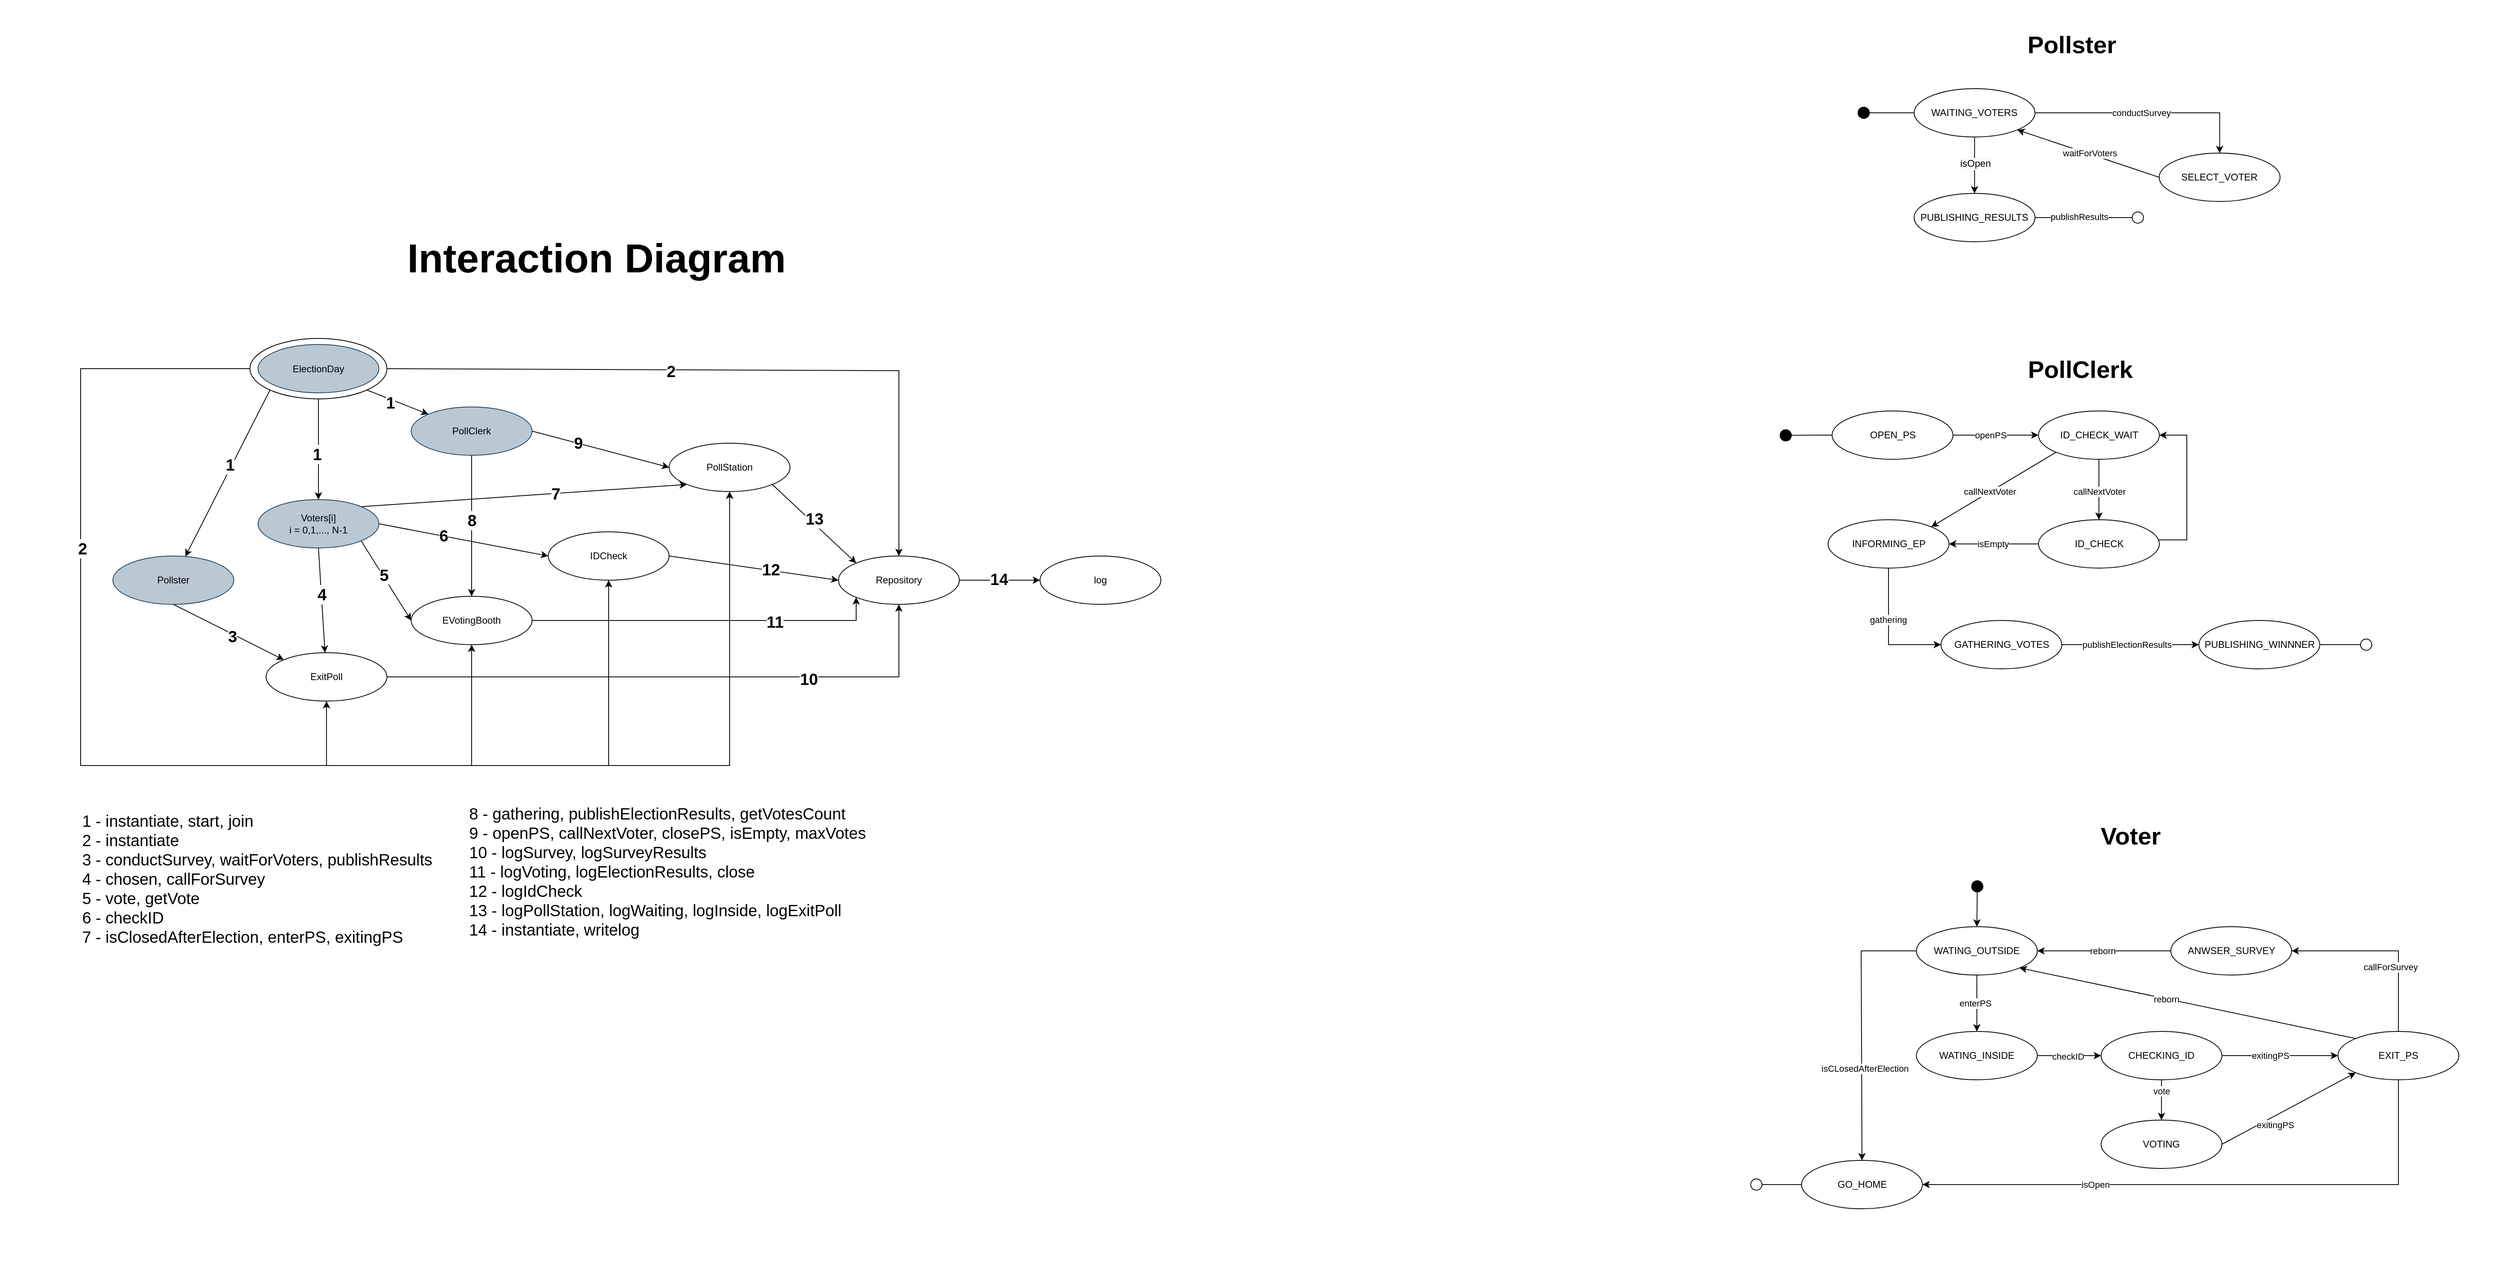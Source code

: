 <mxfile version="24.7.17">
  <diagram name="Page-1" id="3Jy_cLi_bh_WReBdt8x7">
    <mxGraphModel dx="3619" dy="2067" grid="1" gridSize="10" guides="1" tooltips="1" connect="1" arrows="1" fold="1" page="1" pageScale="1" pageWidth="827" pageHeight="1169" math="0" shadow="0">
      <root>
        <mxCell id="0" />
        <mxCell id="1" parent="0" />
        <mxCell id="fbJLUDMfT-4S8YINGTq7-73" value="" style="rounded=0;whiteSpace=wrap;html=1;strokeColor=none;" parent="1" vertex="1">
          <mxGeometry x="100" y="-40" width="590" height="340" as="geometry" />
        </mxCell>
        <mxCell id="fbJLUDMfT-4S8YINGTq7-72" value="" style="rounded=0;whiteSpace=wrap;html=1;strokeColor=none;" parent="1" vertex="1">
          <mxGeometry x="-26" y="960" width="956" height="580" as="geometry" />
        </mxCell>
        <mxCell id="fbJLUDMfT-4S8YINGTq7-71" value="" style="rounded=0;whiteSpace=wrap;html=1;strokeColor=none;" parent="1" vertex="1">
          <mxGeometry x="-10" y="360" width="840" height="480" as="geometry" />
        </mxCell>
        <mxCell id="fbJLUDMfT-4S8YINGTq7-70" value="" style="rounded=0;whiteSpace=wrap;html=1;strokeColor=none;" parent="1" vertex="1">
          <mxGeometry x="-2170" y="220" width="1480" height="990" as="geometry" />
        </mxCell>
        <mxCell id="0KnJnH5cmhYANTK5gAdm-1" value="&lt;b&gt;&lt;font style=&quot;font-size: 30px;&quot;&gt;Pollster&lt;/font&gt;&lt;/b&gt;" style="text;html=1;align=center;verticalAlign=middle;whiteSpace=wrap;rounded=0;" parent="1" vertex="1">
          <mxGeometry x="333" width="134" height="30" as="geometry" />
        </mxCell>
        <mxCell id="0KnJnH5cmhYANTK5gAdm-6" style="rounded=0;orthogonalLoop=1;jettySize=auto;html=1;entryX=0.5;entryY=0;entryDx=0;entryDy=0;exitX=1;exitY=0.5;exitDx=0;exitDy=0;edgeStyle=orthogonalEdgeStyle;" parent="1" source="0KnJnH5cmhYANTK5gAdm-2" target="0KnJnH5cmhYANTK5gAdm-3" edge="1">
          <mxGeometry relative="1" as="geometry" />
        </mxCell>
        <mxCell id="0KnJnH5cmhYANTK5gAdm-7" value="conductSurvey" style="edgeLabel;html=1;align=center;verticalAlign=middle;resizable=0;points=[];" parent="0KnJnH5cmhYANTK5gAdm-6" vertex="1" connectable="0">
          <mxGeometry x="-0.145" relative="1" as="geometry">
            <mxPoint x="12" as="offset" />
          </mxGeometry>
        </mxCell>
        <mxCell id="4lhKbXYYIK963jD3s63v-2" style="rounded=0;orthogonalLoop=1;jettySize=auto;html=1;exitX=0.5;exitY=1;exitDx=0;exitDy=0;entryX=0.5;entryY=0;entryDx=0;entryDy=0;" parent="1" source="0KnJnH5cmhYANTK5gAdm-2" target="4lhKbXYYIK963jD3s63v-1" edge="1">
          <mxGeometry relative="1" as="geometry" />
        </mxCell>
        <mxCell id="4lhKbXYYIK963jD3s63v-3" value="&lt;span style=&quot;font-size: 12px; text-wrap: wrap; background-color: rgb(251, 251, 251);&quot;&gt;isOpen&lt;/span&gt;" style="edgeLabel;html=1;align=center;verticalAlign=middle;resizable=0;points=[];" parent="4lhKbXYYIK963jD3s63v-2" vertex="1" connectable="0">
          <mxGeometry x="-0.07" y="1" relative="1" as="geometry">
            <mxPoint x="-1" as="offset" />
          </mxGeometry>
        </mxCell>
        <mxCell id="JTm1vCaIsmXUb61DOoZo-14" style="edgeStyle=orthogonalEdgeStyle;rounded=0;orthogonalLoop=1;jettySize=auto;html=1;exitX=0;exitY=0.5;exitDx=0;exitDy=0;startArrow=none;startFill=0;endArrow=oval;endFill=1;endSize=14;" parent="1" source="0KnJnH5cmhYANTK5gAdm-2" edge="1">
          <mxGeometry relative="1" as="geometry">
            <mxPoint x="141.75" y="99.953" as="targetPoint" />
          </mxGeometry>
        </mxCell>
        <mxCell id="0KnJnH5cmhYANTK5gAdm-2" value="WAITING_VOTERS" style="ellipse;whiteSpace=wrap;html=1;" parent="1" vertex="1">
          <mxGeometry x="204.25" y="70" width="150" height="60" as="geometry" />
        </mxCell>
        <mxCell id="0KnJnH5cmhYANTK5gAdm-4" style="rounded=0;orthogonalLoop=1;jettySize=auto;html=1;entryX=1;entryY=1;entryDx=0;entryDy=0;exitX=0;exitY=0.5;exitDx=0;exitDy=0;" parent="1" source="0KnJnH5cmhYANTK5gAdm-3" target="0KnJnH5cmhYANTK5gAdm-2" edge="1">
          <mxGeometry relative="1" as="geometry" />
        </mxCell>
        <mxCell id="0KnJnH5cmhYANTK5gAdm-5" value="waitForVoters" style="edgeLabel;html=1;align=center;verticalAlign=middle;resizable=0;points=[];" parent="0KnJnH5cmhYANTK5gAdm-4" vertex="1" connectable="0">
          <mxGeometry x="0.229" relative="1" as="geometry">
            <mxPoint x="22" y="6" as="offset" />
          </mxGeometry>
        </mxCell>
        <mxCell id="0KnJnH5cmhYANTK5gAdm-3" value="SELECT_VOTER" style="ellipse;whiteSpace=wrap;html=1;" parent="1" vertex="1">
          <mxGeometry x="508.25" y="150" width="150" height="60" as="geometry" />
        </mxCell>
        <mxCell id="0KnJnH5cmhYANTK5gAdm-13" value="&lt;b&gt;&lt;font style=&quot;font-size: 30px;&quot;&gt;PollClerk&lt;/font&gt;&lt;/b&gt;" style="text;html=1;align=center;verticalAlign=middle;whiteSpace=wrap;rounded=0;" parent="1" vertex="1">
          <mxGeometry x="339.75" y="402.5" width="140.5" height="30" as="geometry" />
        </mxCell>
        <mxCell id="0KnJnH5cmhYANTK5gAdm-18" style="rounded=0;orthogonalLoop=1;jettySize=auto;html=1;startArrow=classic;startFill=1;endArrow=none;endFill=0;entryX=1;entryY=0.5;entryDx=0;entryDy=0;" parent="1" source="0KnJnH5cmhYANTK5gAdm-14" target="JTm1vCaIsmXUb61DOoZo-1" edge="1">
          <mxGeometry relative="1" as="geometry">
            <mxPoint x="237.5" y="500" as="targetPoint" />
          </mxGeometry>
        </mxCell>
        <mxCell id="0KnJnH5cmhYANTK5gAdm-19" value="openPS" style="edgeLabel;html=1;align=center;verticalAlign=middle;resizable=0;points=[];" parent="0KnJnH5cmhYANTK5gAdm-18" vertex="1" connectable="0">
          <mxGeometry x="-0.186" y="-2" relative="1" as="geometry">
            <mxPoint x="-17" y="2" as="offset" />
          </mxGeometry>
        </mxCell>
        <mxCell id="R34cYh7QcRfcW6xZ5kAB-9" style="rounded=0;orthogonalLoop=1;jettySize=auto;html=1;exitX=0.5;exitY=1;exitDx=0;exitDy=0;entryX=0.5;entryY=0;entryDx=0;entryDy=0;" parent="1" source="0KnJnH5cmhYANTK5gAdm-14" target="4lhKbXYYIK963jD3s63v-6" edge="1">
          <mxGeometry relative="1" as="geometry" />
        </mxCell>
        <mxCell id="R34cYh7QcRfcW6xZ5kAB-10" value="callNextVoter" style="edgeLabel;html=1;align=center;verticalAlign=middle;resizable=0;points=[];strokeColor=none;" parent="R34cYh7QcRfcW6xZ5kAB-9" vertex="1" connectable="0">
          <mxGeometry x="-0.206" y="-2" relative="1" as="geometry">
            <mxPoint x="2" y="10" as="offset" />
          </mxGeometry>
        </mxCell>
        <mxCell id="fbJLUDMfT-4S8YINGTq7-1" style="rounded=0;orthogonalLoop=1;jettySize=auto;html=1;exitX=0;exitY=1;exitDx=0;exitDy=0;entryX=1;entryY=0;entryDx=0;entryDy=0;" parent="1" source="0KnJnH5cmhYANTK5gAdm-14" target="R34cYh7QcRfcW6xZ5kAB-27" edge="1">
          <mxGeometry relative="1" as="geometry" />
        </mxCell>
        <mxCell id="fbJLUDMfT-4S8YINGTq7-2" value="callNextVoter" style="edgeLabel;html=1;align=center;verticalAlign=middle;resizable=0;points=[];" parent="fbJLUDMfT-4S8YINGTq7-1" vertex="1" connectable="0">
          <mxGeometry x="0.062" y="-1" relative="1" as="geometry">
            <mxPoint as="offset" />
          </mxGeometry>
        </mxCell>
        <mxCell id="0KnJnH5cmhYANTK5gAdm-14" value="ID_CHECK_WAIT" style="ellipse;whiteSpace=wrap;html=1;" parent="1" vertex="1">
          <mxGeometry x="358.5" y="470" width="150" height="60" as="geometry" />
        </mxCell>
        <mxCell id="0KnJnH5cmhYANTK5gAdm-45" value="&lt;b style=&quot;&quot;&gt;&lt;font style=&quot;font-size: 30px;&quot;&gt;Voter&lt;/font&gt;&lt;/b&gt;" style="text;html=1;align=center;verticalAlign=middle;whiteSpace=wrap;rounded=0;fontSize=35;" parent="1" vertex="1">
          <mxGeometry x="420" y="980" width="106" height="30" as="geometry" />
        </mxCell>
        <mxCell id="R34cYh7QcRfcW6xZ5kAB-3" style="rounded=0;orthogonalLoop=1;jettySize=auto;html=1;exitX=1;exitY=0.5;exitDx=0;exitDy=0;endArrow=oval;endFill=0;fontStyle=0;strokeWidth=1;startSize=8;endSize=14;" parent="1" source="4lhKbXYYIK963jD3s63v-1" edge="1">
          <mxGeometry relative="1" as="geometry">
            <mxPoint x="481.75" y="230" as="targetPoint" />
          </mxGeometry>
        </mxCell>
        <mxCell id="R34cYh7QcRfcW6xZ5kAB-4" value="publishResults" style="edgeLabel;html=1;align=center;verticalAlign=middle;resizable=0;points=[];" parent="R34cYh7QcRfcW6xZ5kAB-3" vertex="1" connectable="0">
          <mxGeometry x="-0.143" y="1" relative="1" as="geometry">
            <mxPoint as="offset" />
          </mxGeometry>
        </mxCell>
        <mxCell id="4lhKbXYYIK963jD3s63v-1" value="PUBLISHING_RESULTS" style="ellipse;whiteSpace=wrap;html=1;strokeWidth=1;" parent="1" vertex="1">
          <mxGeometry x="204.25" y="200" width="150" height="60" as="geometry" />
        </mxCell>
        <mxCell id="R34cYh7QcRfcW6xZ5kAB-28" style="edgeStyle=orthogonalEdgeStyle;rounded=0;orthogonalLoop=1;jettySize=auto;html=1;exitX=0;exitY=0.5;exitDx=0;exitDy=0;entryX=1;entryY=0.5;entryDx=0;entryDy=0;" parent="1" source="4lhKbXYYIK963jD3s63v-6" target="R34cYh7QcRfcW6xZ5kAB-27" edge="1">
          <mxGeometry relative="1" as="geometry" />
        </mxCell>
        <mxCell id="R34cYh7QcRfcW6xZ5kAB-29" value="isEmpty" style="edgeLabel;html=1;align=center;verticalAlign=middle;resizable=0;points=[];" parent="R34cYh7QcRfcW6xZ5kAB-28" vertex="1" connectable="0">
          <mxGeometry x="0.053" relative="1" as="geometry">
            <mxPoint x="2" as="offset" />
          </mxGeometry>
        </mxCell>
        <mxCell id="JTm1vCaIsmXUb61DOoZo-3" style="edgeStyle=orthogonalEdgeStyle;rounded=0;orthogonalLoop=1;jettySize=auto;html=1;entryX=1;entryY=0.5;entryDx=0;entryDy=0;" parent="1" source="4lhKbXYYIK963jD3s63v-6" target="0KnJnH5cmhYANTK5gAdm-14" edge="1">
          <mxGeometry relative="1" as="geometry">
            <Array as="points">
              <mxPoint x="542.5" y="630" />
              <mxPoint x="542.5" y="500" />
            </Array>
          </mxGeometry>
        </mxCell>
        <mxCell id="4lhKbXYYIK963jD3s63v-6" value="ID_CHECK" style="ellipse;whiteSpace=wrap;html=1;" parent="1" vertex="1">
          <mxGeometry x="358.5" y="605" width="150" height="60" as="geometry" />
        </mxCell>
        <mxCell id="R34cYh7QcRfcW6xZ5kAB-31" style="edgeStyle=orthogonalEdgeStyle;rounded=0;orthogonalLoop=1;jettySize=auto;html=1;exitX=0.5;exitY=1;exitDx=0;exitDy=0;entryX=0;entryY=0.5;entryDx=0;entryDy=0;" parent="1" source="R34cYh7QcRfcW6xZ5kAB-27" target="R34cYh7QcRfcW6xZ5kAB-30" edge="1">
          <mxGeometry relative="1" as="geometry" />
        </mxCell>
        <mxCell id="R34cYh7QcRfcW6xZ5kAB-32" value="gathering" style="edgeLabel;html=1;align=center;verticalAlign=middle;resizable=0;points=[];" parent="R34cYh7QcRfcW6xZ5kAB-31" vertex="1" connectable="0">
          <mxGeometry x="-0.203" y="-1" relative="1" as="geometry">
            <mxPoint as="offset" />
          </mxGeometry>
        </mxCell>
        <mxCell id="R34cYh7QcRfcW6xZ5kAB-27" value="INFORMING_EP" style="ellipse;whiteSpace=wrap;html=1;" parent="1" vertex="1">
          <mxGeometry x="97.5" y="605" width="150" height="60" as="geometry" />
        </mxCell>
        <mxCell id="R34cYh7QcRfcW6xZ5kAB-34" style="edgeStyle=orthogonalEdgeStyle;rounded=0;orthogonalLoop=1;jettySize=auto;html=1;exitX=1;exitY=0.5;exitDx=0;exitDy=0;entryX=0;entryY=0.5;entryDx=0;entryDy=0;" parent="1" source="R34cYh7QcRfcW6xZ5kAB-30" target="R34cYh7QcRfcW6xZ5kAB-33" edge="1">
          <mxGeometry relative="1" as="geometry" />
        </mxCell>
        <mxCell id="R34cYh7QcRfcW6xZ5kAB-35" value="publishElectionResults" style="edgeLabel;html=1;align=center;verticalAlign=middle;resizable=0;points=[];" parent="R34cYh7QcRfcW6xZ5kAB-34" vertex="1" connectable="0">
          <mxGeometry x="-0.338" y="-2" relative="1" as="geometry">
            <mxPoint x="24" y="-2" as="offset" />
          </mxGeometry>
        </mxCell>
        <mxCell id="R34cYh7QcRfcW6xZ5kAB-30" value="GATHERING_VOTES" style="ellipse;whiteSpace=wrap;html=1;" parent="1" vertex="1">
          <mxGeometry x="237.5" y="730" width="150" height="60" as="geometry" />
        </mxCell>
        <mxCell id="JTm1vCaIsmXUb61DOoZo-10" style="rounded=0;orthogonalLoop=1;jettySize=auto;html=1;exitX=1;exitY=0.5;exitDx=0;exitDy=0;endArrow=oval;endFill=0;endSize=14;startSize=12;" parent="1" source="R34cYh7QcRfcW6xZ5kAB-33" edge="1">
          <mxGeometry relative="1" as="geometry">
            <mxPoint x="765" y="760" as="targetPoint" />
          </mxGeometry>
        </mxCell>
        <mxCell id="R34cYh7QcRfcW6xZ5kAB-33" value="PUBLISHING_WINNNER" style="ellipse;whiteSpace=wrap;html=1;" parent="1" vertex="1">
          <mxGeometry x="557.5" y="730" width="150" height="60" as="geometry" />
        </mxCell>
        <mxCell id="R34cYh7QcRfcW6xZ5kAB-42" style="rounded=0;orthogonalLoop=1;jettySize=auto;html=1;exitX=0.5;exitY=1;exitDx=0;exitDy=0;" parent="1" source="R34cYh7QcRfcW6xZ5kAB-40" target="R34cYh7QcRfcW6xZ5kAB-41" edge="1">
          <mxGeometry relative="1" as="geometry" />
        </mxCell>
        <mxCell id="R34cYh7QcRfcW6xZ5kAB-44" value="enterPS" style="edgeLabel;html=1;align=center;verticalAlign=middle;resizable=0;points=[];" parent="R34cYh7QcRfcW6xZ5kAB-42" vertex="1" connectable="0">
          <mxGeometry x="-0.028" y="1" relative="1" as="geometry">
            <mxPoint x="-3" y="1" as="offset" />
          </mxGeometry>
        </mxCell>
        <mxCell id="R34cYh7QcRfcW6xZ5kAB-77" style="rounded=0;orthogonalLoop=1;jettySize=auto;html=1;exitX=0;exitY=0.5;exitDx=0;exitDy=0;entryX=0.5;entryY=0;entryDx=0;entryDy=0;" parent="1" source="R34cYh7QcRfcW6xZ5kAB-40" target="R34cYh7QcRfcW6xZ5kAB-74" edge="1">
          <mxGeometry relative="1" as="geometry">
            <Array as="points">
              <mxPoint x="138.61" y="1140" />
            </Array>
          </mxGeometry>
        </mxCell>
        <mxCell id="R34cYh7QcRfcW6xZ5kAB-84" value="isCLosedAfterElection" style="edgeLabel;html=1;align=center;verticalAlign=middle;resizable=0;points=[];" parent="R34cYh7QcRfcW6xZ5kAB-77" vertex="1" connectable="0">
          <mxGeometry x="-0.08" y="1" relative="1" as="geometry">
            <mxPoint x="3" y="63" as="offset" />
          </mxGeometry>
        </mxCell>
        <mxCell id="R34cYh7QcRfcW6xZ5kAB-40" value="WATING_OUTSIDE" style="ellipse;whiteSpace=wrap;html=1;" parent="1" vertex="1">
          <mxGeometry x="207.11" y="1110" width="150" height="60" as="geometry" />
        </mxCell>
        <mxCell id="R34cYh7QcRfcW6xZ5kAB-46" style="rounded=0;orthogonalLoop=1;jettySize=auto;html=1;exitX=1;exitY=0.5;exitDx=0;exitDy=0;entryX=0;entryY=0.5;entryDx=0;entryDy=0;" parent="1" source="R34cYh7QcRfcW6xZ5kAB-41" target="R34cYh7QcRfcW6xZ5kAB-45" edge="1">
          <mxGeometry relative="1" as="geometry" />
        </mxCell>
        <mxCell id="R34cYh7QcRfcW6xZ5kAB-47" value="checkID" style="edgeLabel;html=1;align=center;verticalAlign=middle;resizable=0;points=[];" parent="R34cYh7QcRfcW6xZ5kAB-46" vertex="1" connectable="0">
          <mxGeometry x="-0.041" y="-1" relative="1" as="geometry">
            <mxPoint as="offset" />
          </mxGeometry>
        </mxCell>
        <mxCell id="R34cYh7QcRfcW6xZ5kAB-41" value="WATING_INSIDE" style="ellipse;whiteSpace=wrap;html=1;" parent="1" vertex="1">
          <mxGeometry x="207.11" y="1240" width="150" height="60" as="geometry" />
        </mxCell>
        <mxCell id="R34cYh7QcRfcW6xZ5kAB-53" style="rounded=0;orthogonalLoop=1;jettySize=auto;html=1;exitX=0.5;exitY=1;exitDx=0;exitDy=0;entryX=0.5;entryY=0;entryDx=0;entryDy=0;" parent="1" source="R34cYh7QcRfcW6xZ5kAB-45" target="R34cYh7QcRfcW6xZ5kAB-52" edge="1">
          <mxGeometry relative="1" as="geometry" />
        </mxCell>
        <mxCell id="R34cYh7QcRfcW6xZ5kAB-54" value="vote" style="edgeLabel;html=1;align=center;verticalAlign=middle;resizable=0;points=[];" parent="R34cYh7QcRfcW6xZ5kAB-53" vertex="1" connectable="0">
          <mxGeometry x="0.301" y="-1" relative="1" as="geometry">
            <mxPoint x="1" y="-19" as="offset" />
          </mxGeometry>
        </mxCell>
        <mxCell id="R34cYh7QcRfcW6xZ5kAB-79" style="edgeStyle=orthogonalEdgeStyle;rounded=0;orthogonalLoop=1;jettySize=auto;html=1;exitX=1;exitY=0.5;exitDx=0;exitDy=0;entryX=0;entryY=0.5;entryDx=0;entryDy=0;" parent="1" source="R34cYh7QcRfcW6xZ5kAB-45" target="R34cYh7QcRfcW6xZ5kAB-49" edge="1">
          <mxGeometry relative="1" as="geometry">
            <mxPoint x="696.11" y="1270" as="targetPoint" />
          </mxGeometry>
        </mxCell>
        <mxCell id="R34cYh7QcRfcW6xZ5kAB-80" value="exitingPS" style="edgeLabel;html=1;align=center;verticalAlign=middle;resizable=0;points=[];" parent="R34cYh7QcRfcW6xZ5kAB-79" vertex="1" connectable="0">
          <mxGeometry x="-0.326" y="2" relative="1" as="geometry">
            <mxPoint x="11" y="2" as="offset" />
          </mxGeometry>
        </mxCell>
        <mxCell id="R34cYh7QcRfcW6xZ5kAB-45" value="CHECKING_ID" style="ellipse;whiteSpace=wrap;html=1;" parent="1" vertex="1">
          <mxGeometry x="436.11" y="1240" width="150" height="60" as="geometry" />
        </mxCell>
        <mxCell id="R34cYh7QcRfcW6xZ5kAB-61" style="rounded=0;orthogonalLoop=1;jettySize=auto;html=1;exitX=0;exitY=0;exitDx=0;exitDy=0;entryX=1;entryY=1;entryDx=0;entryDy=0;" parent="1" source="R34cYh7QcRfcW6xZ5kAB-49" target="R34cYh7QcRfcW6xZ5kAB-40" edge="1">
          <mxGeometry relative="1" as="geometry">
            <mxPoint x="717.426" y="1249.05" as="sourcePoint" />
            <mxPoint x="357.107" y="1161.192" as="targetPoint" />
          </mxGeometry>
        </mxCell>
        <mxCell id="R34cYh7QcRfcW6xZ5kAB-63" value="reborn" style="edgeLabel;html=1;align=center;verticalAlign=middle;resizable=0;points=[];" parent="R34cYh7QcRfcW6xZ5kAB-61" vertex="1" connectable="0">
          <mxGeometry x="0.127" relative="1" as="geometry">
            <mxPoint as="offset" />
          </mxGeometry>
        </mxCell>
        <mxCell id="R34cYh7QcRfcW6xZ5kAB-65" style="rounded=0;orthogonalLoop=1;jettySize=auto;html=1;exitX=0.5;exitY=0;exitDx=0;exitDy=0;entryX=1;entryY=0.5;entryDx=0;entryDy=0;edgeStyle=orthogonalEdgeStyle;" parent="1" source="R34cYh7QcRfcW6xZ5kAB-49" target="R34cYh7QcRfcW6xZ5kAB-64" edge="1">
          <mxGeometry relative="1" as="geometry">
            <mxPoint x="771.11" y="1240" as="sourcePoint" />
          </mxGeometry>
        </mxCell>
        <mxCell id="R34cYh7QcRfcW6xZ5kAB-68" value="callForSurvey" style="edgeLabel;html=1;align=center;verticalAlign=middle;resizable=0;points=[];" parent="R34cYh7QcRfcW6xZ5kAB-65" vertex="1" connectable="0">
          <mxGeometry x="-0.127" y="-2" relative="1" as="geometry">
            <mxPoint x="-9" y="22" as="offset" />
          </mxGeometry>
        </mxCell>
        <mxCell id="JTm1vCaIsmXUb61DOoZo-5" style="edgeStyle=orthogonalEdgeStyle;rounded=0;orthogonalLoop=1;jettySize=auto;html=1;exitX=0.5;exitY=1;exitDx=0;exitDy=0;entryX=1;entryY=0.5;entryDx=0;entryDy=0;" parent="1" source="R34cYh7QcRfcW6xZ5kAB-49" target="R34cYh7QcRfcW6xZ5kAB-74" edge="1">
          <mxGeometry relative="1" as="geometry">
            <mxPoint x="771.11" y="1300" as="sourcePoint" />
            <Array as="points">
              <mxPoint x="805" y="1430" />
            </Array>
          </mxGeometry>
        </mxCell>
        <mxCell id="JTm1vCaIsmXUb61DOoZo-6" value="isOpen" style="edgeLabel;html=1;align=center;verticalAlign=middle;resizable=0;points=[];" parent="JTm1vCaIsmXUb61DOoZo-5" vertex="1" connectable="0">
          <mxGeometry x="-0.163" y="-1" relative="1" as="geometry">
            <mxPoint x="-205" y="1" as="offset" />
          </mxGeometry>
        </mxCell>
        <mxCell id="R34cYh7QcRfcW6xZ5kAB-49" value="EXIT_PS" style="ellipse;whiteSpace=wrap;html=1;" parent="1" vertex="1">
          <mxGeometry x="730" y="1240" width="150" height="60" as="geometry" />
        </mxCell>
        <mxCell id="R34cYh7QcRfcW6xZ5kAB-55" style="rounded=0;orthogonalLoop=1;jettySize=auto;html=1;exitX=1;exitY=0.5;exitDx=0;exitDy=0;entryX=0;entryY=1;entryDx=0;entryDy=0;" parent="1" source="R34cYh7QcRfcW6xZ5kAB-52" target="R34cYh7QcRfcW6xZ5kAB-49" edge="1">
          <mxGeometry relative="1" as="geometry">
            <mxPoint x="717.426" y="1290.95" as="targetPoint" />
          </mxGeometry>
        </mxCell>
        <mxCell id="R34cYh7QcRfcW6xZ5kAB-56" value="exitingPS" style="edgeLabel;html=1;align=center;verticalAlign=middle;resizable=0;points=[];" parent="R34cYh7QcRfcW6xZ5kAB-55" vertex="1" connectable="0">
          <mxGeometry x="-0.453" y="-1" relative="1" as="geometry">
            <mxPoint x="20" y="-1" as="offset" />
          </mxGeometry>
        </mxCell>
        <mxCell id="R34cYh7QcRfcW6xZ5kAB-52" value="VOTING" style="ellipse;whiteSpace=wrap;html=1;" parent="1" vertex="1">
          <mxGeometry x="436.11" y="1350" width="150" height="60" as="geometry" />
        </mxCell>
        <mxCell id="R34cYh7QcRfcW6xZ5kAB-64" value="ANWSER_SURVEY" style="ellipse;whiteSpace=wrap;html=1;" parent="1" vertex="1">
          <mxGeometry x="522.61" y="1110" width="150" height="60" as="geometry" />
        </mxCell>
        <mxCell id="R34cYh7QcRfcW6xZ5kAB-66" style="edgeStyle=orthogonalEdgeStyle;rounded=0;orthogonalLoop=1;jettySize=auto;html=1;exitX=0;exitY=0.5;exitDx=0;exitDy=0;entryX=1;entryY=0.5;entryDx=0;entryDy=0;" parent="1" source="R34cYh7QcRfcW6xZ5kAB-64" target="R34cYh7QcRfcW6xZ5kAB-40" edge="1">
          <mxGeometry relative="1" as="geometry" />
        </mxCell>
        <mxCell id="R34cYh7QcRfcW6xZ5kAB-67" value="reborn" style="edgeLabel;html=1;align=center;verticalAlign=middle;resizable=0;points=[];" parent="R34cYh7QcRfcW6xZ5kAB-66" vertex="1" connectable="0">
          <mxGeometry x="-0.114" relative="1" as="geometry">
            <mxPoint x="-11" as="offset" />
          </mxGeometry>
        </mxCell>
        <mxCell id="JTm1vCaIsmXUb61DOoZo-8" style="rounded=0;orthogonalLoop=1;jettySize=auto;html=1;exitX=0;exitY=0.5;exitDx=0;exitDy=0;endArrow=oval;endFill=0;startSize=9;endSize=14;" parent="1" source="R34cYh7QcRfcW6xZ5kAB-74" edge="1">
          <mxGeometry relative="1" as="geometry">
            <mxPoint x="8.61" y="1430" as="targetPoint" />
          </mxGeometry>
        </mxCell>
        <mxCell id="R34cYh7QcRfcW6xZ5kAB-74" value="GO_HOME" style="ellipse;whiteSpace=wrap;html=1;" parent="1" vertex="1">
          <mxGeometry x="64.61" y="1400" width="150" height="60" as="geometry" />
        </mxCell>
        <mxCell id="JTm1vCaIsmXUb61DOoZo-11" style="edgeStyle=orthogonalEdgeStyle;rounded=0;orthogonalLoop=1;jettySize=auto;html=1;exitX=0;exitY=0.5;exitDx=0;exitDy=0;startArrow=none;startFill=0;endArrow=oval;endFill=1;endSize=14;startSize=8;" parent="1" source="JTm1vCaIsmXUb61DOoZo-1" edge="1">
          <mxGeometry relative="1" as="geometry">
            <mxPoint x="45" y="500.286" as="targetPoint" />
          </mxGeometry>
        </mxCell>
        <mxCell id="JTm1vCaIsmXUb61DOoZo-1" value="OPEN_PS" style="ellipse;whiteSpace=wrap;html=1;" parent="1" vertex="1">
          <mxGeometry x="102.5" y="470" width="150" height="60" as="geometry" />
        </mxCell>
        <mxCell id="JTm1vCaIsmXUb61DOoZo-7" value="" style="endArrow=classic;html=1;rounded=0;entryX=0.5;entryY=0;entryDx=0;entryDy=0;startArrow=oval;startFill=1;strokeWidth=1;curved=0;endSize=6;startSize=14;" parent="1" target="R34cYh7QcRfcW6xZ5kAB-40" edge="1">
          <mxGeometry width="50" height="50" relative="1" as="geometry">
            <mxPoint x="282.61" y="1060" as="sourcePoint" />
            <mxPoint x="318.61" y="1070" as="targetPoint" />
          </mxGeometry>
        </mxCell>
        <mxCell id="fbJLUDMfT-4S8YINGTq7-27" style="rounded=0;orthogonalLoop=1;jettySize=auto;html=1;exitX=1;exitY=0.5;exitDx=0;exitDy=0;entryX=0;entryY=0.5;entryDx=0;entryDy=0;" parent="1" source="fbJLUDMfT-4S8YINGTq7-3" target="fbJLUDMfT-4S8YINGTq7-12" edge="1">
          <mxGeometry relative="1" as="geometry">
            <mxPoint x="-1240" y="600" as="targetPoint" />
          </mxGeometry>
        </mxCell>
        <mxCell id="fbJLUDMfT-4S8YINGTq7-62" value="&lt;b&gt;&lt;font style=&quot;font-size: 20px;&quot;&gt;9&lt;/font&gt;&lt;/b&gt;" style="edgeLabel;html=1;align=center;verticalAlign=middle;resizable=0;points=[];" parent="fbJLUDMfT-4S8YINGTq7-27" vertex="1" connectable="0">
          <mxGeometry x="-0.323" y="2" relative="1" as="geometry">
            <mxPoint x="-1" as="offset" />
          </mxGeometry>
        </mxCell>
        <mxCell id="fbJLUDMfT-4S8YINGTq7-30" style="rounded=0;orthogonalLoop=1;jettySize=auto;html=1;exitX=0.5;exitY=1;exitDx=0;exitDy=0;entryX=0.5;entryY=0;entryDx=0;entryDy=0;" parent="1" source="fbJLUDMfT-4S8YINGTq7-3" target="fbJLUDMfT-4S8YINGTq7-14" edge="1">
          <mxGeometry relative="1" as="geometry" />
        </mxCell>
        <mxCell id="fbJLUDMfT-4S8YINGTq7-60" value="&lt;b&gt;&lt;font style=&quot;font-size: 20px;&quot;&gt;8&lt;/font&gt;&lt;/b&gt;" style="edgeLabel;html=1;align=center;verticalAlign=middle;resizable=0;points=[];" parent="fbJLUDMfT-4S8YINGTq7-30" vertex="1" connectable="0">
          <mxGeometry x="-0.646" y="-1" relative="1" as="geometry">
            <mxPoint x="1" y="49" as="offset" />
          </mxGeometry>
        </mxCell>
        <mxCell id="fbJLUDMfT-4S8YINGTq7-3" value="PollClerk" style="ellipse;whiteSpace=wrap;html=1;fillColor=#bac8d3;strokeColor=#23445d;" parent="1" vertex="1">
          <mxGeometry x="-1660" y="465" width="150" height="60" as="geometry" />
        </mxCell>
        <mxCell id="fbJLUDMfT-4S8YINGTq7-32" style="rounded=0;orthogonalLoop=1;jettySize=auto;html=1;exitX=0.5;exitY=1;exitDx=0;exitDy=0;entryX=0;entryY=0;entryDx=0;entryDy=0;" parent="1" source="fbJLUDMfT-4S8YINGTq7-4" target="fbJLUDMfT-4S8YINGTq7-13" edge="1">
          <mxGeometry relative="1" as="geometry" />
        </mxCell>
        <mxCell id="fbJLUDMfT-4S8YINGTq7-55" value="&lt;b&gt;&lt;font style=&quot;font-size: 20px;&quot;&gt;3&lt;/font&gt;&lt;/b&gt;" style="edgeLabel;html=1;align=center;verticalAlign=middle;resizable=0;points=[];" parent="fbJLUDMfT-4S8YINGTq7-32" vertex="1" connectable="0">
          <mxGeometry x="0.073" y="-2" relative="1" as="geometry">
            <mxPoint as="offset" />
          </mxGeometry>
        </mxCell>
        <mxCell id="fbJLUDMfT-4S8YINGTq7-4" value="Pollster" style="ellipse;whiteSpace=wrap;html=1;fillColor=#bac8d3;strokeColor=#23445d;" parent="1" vertex="1">
          <mxGeometry x="-2030" y="650" width="150" height="60" as="geometry" />
        </mxCell>
        <mxCell id="fbJLUDMfT-4S8YINGTq7-26" style="rounded=0;orthogonalLoop=1;jettySize=auto;html=1;exitX=1;exitY=0;exitDx=0;exitDy=0;entryX=0;entryY=1;entryDx=0;entryDy=0;" parent="1" source="fbJLUDMfT-4S8YINGTq7-5" target="fbJLUDMfT-4S8YINGTq7-12" edge="1">
          <mxGeometry relative="1" as="geometry" />
        </mxCell>
        <mxCell id="fbJLUDMfT-4S8YINGTq7-59" value="&lt;b&gt;&lt;font style=&quot;font-size: 20px;&quot;&gt;7&lt;/font&gt;&lt;/b&gt;" style="edgeLabel;html=1;align=center;verticalAlign=middle;resizable=0;points=[];" parent="fbJLUDMfT-4S8YINGTq7-26" vertex="1" connectable="0">
          <mxGeometry x="0.191" y="1" relative="1" as="geometry">
            <mxPoint as="offset" />
          </mxGeometry>
        </mxCell>
        <mxCell id="fbJLUDMfT-4S8YINGTq7-29" style="rounded=0;orthogonalLoop=1;jettySize=auto;html=1;exitX=1;exitY=0.5;exitDx=0;exitDy=0;entryX=0;entryY=0.5;entryDx=0;entryDy=0;" parent="1" source="fbJLUDMfT-4S8YINGTq7-5" target="fbJLUDMfT-4S8YINGTq7-15" edge="1">
          <mxGeometry relative="1" as="geometry" />
        </mxCell>
        <mxCell id="fbJLUDMfT-4S8YINGTq7-58" value="&lt;b&gt;&lt;font style=&quot;font-size: 20px;&quot;&gt;6&lt;/font&gt;&lt;/b&gt;" style="edgeLabel;html=1;align=center;verticalAlign=middle;resizable=0;points=[];" parent="fbJLUDMfT-4S8YINGTq7-29" vertex="1" connectable="0">
          <mxGeometry x="-0.243" y="1" relative="1" as="geometry">
            <mxPoint as="offset" />
          </mxGeometry>
        </mxCell>
        <mxCell id="fbJLUDMfT-4S8YINGTq7-31" style="rounded=0;orthogonalLoop=1;jettySize=auto;html=1;exitX=1;exitY=1;exitDx=0;exitDy=0;entryX=0;entryY=0.5;entryDx=0;entryDy=0;" parent="1" source="fbJLUDMfT-4S8YINGTq7-5" target="fbJLUDMfT-4S8YINGTq7-14" edge="1">
          <mxGeometry relative="1" as="geometry" />
        </mxCell>
        <mxCell id="fbJLUDMfT-4S8YINGTq7-57" value="&lt;b&gt;&lt;font style=&quot;font-size: 20px;&quot;&gt;5&lt;/font&gt;&lt;/b&gt;" style="edgeLabel;html=1;align=center;verticalAlign=middle;resizable=0;points=[];" parent="fbJLUDMfT-4S8YINGTq7-31" vertex="1" connectable="0">
          <mxGeometry x="-0.142" y="1" relative="1" as="geometry">
            <mxPoint as="offset" />
          </mxGeometry>
        </mxCell>
        <mxCell id="fbJLUDMfT-4S8YINGTq7-33" style="rounded=0;orthogonalLoop=1;jettySize=auto;html=1;exitX=0.5;exitY=1;exitDx=0;exitDy=0;" parent="1" source="fbJLUDMfT-4S8YINGTq7-5" target="fbJLUDMfT-4S8YINGTq7-13" edge="1">
          <mxGeometry relative="1" as="geometry" />
        </mxCell>
        <mxCell id="fbJLUDMfT-4S8YINGTq7-56" value="&lt;b&gt;&lt;font style=&quot;font-size: 20px;&quot;&gt;4&lt;/font&gt;&lt;/b&gt;" style="edgeLabel;html=1;align=center;verticalAlign=middle;resizable=0;points=[];" parent="fbJLUDMfT-4S8YINGTq7-33" vertex="1" connectable="0">
          <mxGeometry x="-0.122" relative="1" as="geometry">
            <mxPoint as="offset" />
          </mxGeometry>
        </mxCell>
        <mxCell id="fbJLUDMfT-4S8YINGTq7-5" value="Voters[i]&lt;div&gt;i = 0,1,..., N-1&lt;/div&gt;" style="ellipse;whiteSpace=wrap;html=1;fillColor=#bac8d3;strokeColor=#23445d;" parent="1" vertex="1">
          <mxGeometry x="-1850" y="580" width="150" height="60" as="geometry" />
        </mxCell>
        <mxCell id="fbJLUDMfT-4S8YINGTq7-8" value="" style="group" parent="1" vertex="1" connectable="0">
          <mxGeometry x="-1860" y="380" width="170" height="75" as="geometry" />
        </mxCell>
        <mxCell id="fbJLUDMfT-4S8YINGTq7-7" value="" style="ellipse;whiteSpace=wrap;html=1;" parent="fbJLUDMfT-4S8YINGTq7-8" vertex="1">
          <mxGeometry width="170" height="75" as="geometry" />
        </mxCell>
        <mxCell id="fbJLUDMfT-4S8YINGTq7-6" value="ElectionDay" style="ellipse;whiteSpace=wrap;html=1;fillColor=#bac8d3;strokeColor=#23445d;" parent="fbJLUDMfT-4S8YINGTq7-8" vertex="1">
          <mxGeometry x="10" y="7.5" width="150" height="60" as="geometry" />
        </mxCell>
        <mxCell id="fbJLUDMfT-4S8YINGTq7-11" style="rounded=0;orthogonalLoop=1;jettySize=auto;html=1;exitX=1;exitY=1;exitDx=0;exitDy=0;" parent="1" source="fbJLUDMfT-4S8YINGTq7-7" target="fbJLUDMfT-4S8YINGTq7-3" edge="1">
          <mxGeometry relative="1" as="geometry" />
        </mxCell>
        <mxCell id="fbJLUDMfT-4S8YINGTq7-51" value="&lt;b&gt;&lt;font style=&quot;font-size: 20px;&quot;&gt;1&lt;/font&gt;&lt;/b&gt;" style="edgeLabel;html=1;align=center;verticalAlign=middle;resizable=0;points=[];" parent="fbJLUDMfT-4S8YINGTq7-11" vertex="1" connectable="0">
          <mxGeometry x="-0.219" y="-3" relative="1" as="geometry">
            <mxPoint as="offset" />
          </mxGeometry>
        </mxCell>
        <mxCell id="fbJLUDMfT-4S8YINGTq7-35" style="rounded=0;orthogonalLoop=1;jettySize=auto;html=1;exitX=1;exitY=1;exitDx=0;exitDy=0;entryX=0;entryY=0;entryDx=0;entryDy=0;" parent="1" source="fbJLUDMfT-4S8YINGTq7-12" target="fbJLUDMfT-4S8YINGTq7-16" edge="1">
          <mxGeometry relative="1" as="geometry">
            <mxPoint x="-1120" y="660" as="targetPoint" />
          </mxGeometry>
        </mxCell>
        <mxCell id="fbJLUDMfT-4S8YINGTq7-68" value="&lt;b&gt;&lt;font style=&quot;font-size: 20px;&quot;&gt;13&lt;/font&gt;&lt;/b&gt;" style="edgeLabel;html=1;align=center;verticalAlign=middle;resizable=0;points=[];" parent="fbJLUDMfT-4S8YINGTq7-35" vertex="1" connectable="0">
          <mxGeometry x="-0.069" y="5" relative="1" as="geometry">
            <mxPoint as="offset" />
          </mxGeometry>
        </mxCell>
        <mxCell id="fbJLUDMfT-4S8YINGTq7-12" value="PollStation" style="ellipse;whiteSpace=wrap;html=1;" parent="1" vertex="1">
          <mxGeometry x="-1340" y="510" width="150" height="60" as="geometry" />
        </mxCell>
        <mxCell id="fbJLUDMfT-4S8YINGTq7-48" style="edgeStyle=orthogonalEdgeStyle;rounded=0;orthogonalLoop=1;jettySize=auto;html=1;exitX=1;exitY=0.5;exitDx=0;exitDy=0;entryX=0.5;entryY=1;entryDx=0;entryDy=0;" parent="1" source="fbJLUDMfT-4S8YINGTq7-13" target="fbJLUDMfT-4S8YINGTq7-16" edge="1">
          <mxGeometry relative="1" as="geometry" />
        </mxCell>
        <mxCell id="fbJLUDMfT-4S8YINGTq7-65" value="&lt;b&gt;&lt;font style=&quot;font-size: 20px;&quot;&gt;10&lt;/font&gt;&lt;/b&gt;" style="edgeLabel;html=1;align=center;verticalAlign=middle;resizable=0;points=[];" parent="fbJLUDMfT-4S8YINGTq7-48" vertex="1" connectable="0">
          <mxGeometry x="0.441" y="-2" relative="1" as="geometry">
            <mxPoint as="offset" />
          </mxGeometry>
        </mxCell>
        <mxCell id="fbJLUDMfT-4S8YINGTq7-13" value="ExitPoll" style="ellipse;whiteSpace=wrap;html=1;" parent="1" vertex="1">
          <mxGeometry x="-1840" y="770" width="150" height="60" as="geometry" />
        </mxCell>
        <mxCell id="fbJLUDMfT-4S8YINGTq7-47" style="rounded=0;orthogonalLoop=1;jettySize=auto;html=1;exitX=1;exitY=0.5;exitDx=0;exitDy=0;entryX=0;entryY=1;entryDx=0;entryDy=0;edgeStyle=orthogonalEdgeStyle;" parent="1" source="fbJLUDMfT-4S8YINGTq7-14" target="fbJLUDMfT-4S8YINGTq7-16" edge="1">
          <mxGeometry relative="1" as="geometry">
            <Array as="points">
              <mxPoint x="-1108" y="730" />
            </Array>
          </mxGeometry>
        </mxCell>
        <mxCell id="fbJLUDMfT-4S8YINGTq7-66" value="&lt;b&gt;&lt;font style=&quot;font-size: 20px;&quot;&gt;11&lt;/font&gt;&lt;/b&gt;" style="edgeLabel;html=1;align=center;verticalAlign=middle;resizable=0;points=[];" parent="fbJLUDMfT-4S8YINGTq7-47" vertex="1" connectable="0">
          <mxGeometry x="0.394" y="-1" relative="1" as="geometry">
            <mxPoint as="offset" />
          </mxGeometry>
        </mxCell>
        <mxCell id="fbJLUDMfT-4S8YINGTq7-14" value="EVotingBooth" style="ellipse;whiteSpace=wrap;html=1;" parent="1" vertex="1">
          <mxGeometry x="-1660" y="700" width="150" height="60" as="geometry" />
        </mxCell>
        <mxCell id="fbJLUDMfT-4S8YINGTq7-46" style="rounded=0;orthogonalLoop=1;jettySize=auto;html=1;exitX=1;exitY=0.5;exitDx=0;exitDy=0;entryX=0;entryY=0.5;entryDx=0;entryDy=0;" parent="1" source="fbJLUDMfT-4S8YINGTq7-15" target="fbJLUDMfT-4S8YINGTq7-16" edge="1">
          <mxGeometry relative="1" as="geometry" />
        </mxCell>
        <mxCell id="fbJLUDMfT-4S8YINGTq7-67" value="&lt;b&gt;&lt;font style=&quot;font-size: 20px;&quot;&gt;12&lt;/font&gt;&lt;/b&gt;" style="edgeLabel;html=1;align=center;verticalAlign=middle;resizable=0;points=[];" parent="fbJLUDMfT-4S8YINGTq7-46" vertex="1" connectable="0">
          <mxGeometry x="0.186" y="2" relative="1" as="geometry">
            <mxPoint x="1" as="offset" />
          </mxGeometry>
        </mxCell>
        <mxCell id="fbJLUDMfT-4S8YINGTq7-15" value="IDCheck" style="ellipse;whiteSpace=wrap;html=1;" parent="1" vertex="1">
          <mxGeometry x="-1490" y="620" width="150" height="60" as="geometry" />
        </mxCell>
        <mxCell id="fbJLUDMfT-4S8YINGTq7-39" style="rounded=0;orthogonalLoop=1;jettySize=auto;html=1;exitX=1;exitY=0.5;exitDx=0;exitDy=0;entryX=0;entryY=0.5;entryDx=0;entryDy=0;" parent="1" source="fbJLUDMfT-4S8YINGTq7-16" target="fbJLUDMfT-4S8YINGTq7-40" edge="1">
          <mxGeometry relative="1" as="geometry">
            <mxPoint x="-890" y="425" as="targetPoint" />
          </mxGeometry>
        </mxCell>
        <mxCell id="fbJLUDMfT-4S8YINGTq7-69" value="&lt;b&gt;&lt;font style=&quot;font-size: 20px;&quot;&gt;14&lt;/font&gt;&lt;/b&gt;" style="edgeLabel;html=1;align=center;verticalAlign=middle;resizable=0;points=[];" parent="fbJLUDMfT-4S8YINGTq7-39" vertex="1" connectable="0">
          <mxGeometry x="-0.025" y="2" relative="1" as="geometry">
            <mxPoint as="offset" />
          </mxGeometry>
        </mxCell>
        <mxCell id="fbJLUDMfT-4S8YINGTq7-16" value="Repository" style="ellipse;whiteSpace=wrap;html=1;" parent="1" vertex="1">
          <mxGeometry x="-1130" y="650" width="150" height="60" as="geometry" />
        </mxCell>
        <mxCell id="fbJLUDMfT-4S8YINGTq7-24" style="rounded=0;orthogonalLoop=1;jettySize=auto;html=1;exitX=0.5;exitY=1;exitDx=0;exitDy=0;" parent="1" source="fbJLUDMfT-4S8YINGTq7-7" target="fbJLUDMfT-4S8YINGTq7-5" edge="1">
          <mxGeometry relative="1" as="geometry" />
        </mxCell>
        <mxCell id="fbJLUDMfT-4S8YINGTq7-50" value="&lt;font style=&quot;font-size: 20px;&quot;&gt;&lt;b&gt;1&lt;/b&gt;&lt;/font&gt;" style="edgeLabel;html=1;align=center;verticalAlign=middle;resizable=0;points=[];" parent="fbJLUDMfT-4S8YINGTq7-24" vertex="1" connectable="0">
          <mxGeometry x="0.08" y="-2" relative="1" as="geometry">
            <mxPoint as="offset" />
          </mxGeometry>
        </mxCell>
        <mxCell id="fbJLUDMfT-4S8YINGTq7-25" style="rounded=0;orthogonalLoop=1;jettySize=auto;html=1;exitX=0;exitY=1;exitDx=0;exitDy=0;" parent="1" source="fbJLUDMfT-4S8YINGTq7-7" target="fbJLUDMfT-4S8YINGTq7-4" edge="1">
          <mxGeometry relative="1" as="geometry" />
        </mxCell>
        <mxCell id="fbJLUDMfT-4S8YINGTq7-49" value="&lt;b&gt;&lt;font style=&quot;font-size: 20px;&quot;&gt;1&lt;/font&gt;&lt;/b&gt;" style="edgeLabel;html=1;align=center;verticalAlign=middle;resizable=0;points=[];" parent="fbJLUDMfT-4S8YINGTq7-25" vertex="1" connectable="0">
          <mxGeometry x="-0.099" y="-3" relative="1" as="geometry">
            <mxPoint as="offset" />
          </mxGeometry>
        </mxCell>
        <mxCell id="fbJLUDMfT-4S8YINGTq7-34" style="rounded=0;orthogonalLoop=1;jettySize=auto;html=1;exitX=1;exitY=0.5;exitDx=0;exitDy=0;" parent="1" source="fbJLUDMfT-4S8YINGTq7-7" target="fbJLUDMfT-4S8YINGTq7-16" edge="1">
          <mxGeometry relative="1" as="geometry">
            <Array as="points">
              <mxPoint x="-1055" y="420" />
            </Array>
          </mxGeometry>
        </mxCell>
        <mxCell id="fbJLUDMfT-4S8YINGTq7-53" value="&lt;b&gt;&lt;font style=&quot;font-size: 20px;&quot;&gt;2&lt;/font&gt;&lt;/b&gt;" style="edgeLabel;html=1;align=center;verticalAlign=middle;resizable=0;points=[];" parent="fbJLUDMfT-4S8YINGTq7-34" vertex="1" connectable="0">
          <mxGeometry x="-0.187" y="-1" relative="1" as="geometry">
            <mxPoint as="offset" />
          </mxGeometry>
        </mxCell>
        <mxCell id="fbJLUDMfT-4S8YINGTq7-40" value="log" style="ellipse;whiteSpace=wrap;html=1;" parent="1" vertex="1">
          <mxGeometry x="-880" y="650" width="150" height="60" as="geometry" />
        </mxCell>
        <mxCell id="fbJLUDMfT-4S8YINGTq7-42" style="edgeStyle=orthogonalEdgeStyle;rounded=0;orthogonalLoop=1;jettySize=auto;html=1;exitX=0;exitY=0.5;exitDx=0;exitDy=0;entryX=0.5;entryY=1;entryDx=0;entryDy=0;" parent="1" source="fbJLUDMfT-4S8YINGTq7-7" target="fbJLUDMfT-4S8YINGTq7-13" edge="1">
          <mxGeometry relative="1" as="geometry">
            <Array as="points">
              <mxPoint x="-2070" y="418" />
              <mxPoint x="-2070" y="910" />
              <mxPoint x="-1765" y="910" />
            </Array>
          </mxGeometry>
        </mxCell>
        <mxCell id="fbJLUDMfT-4S8YINGTq7-43" style="edgeStyle=orthogonalEdgeStyle;rounded=0;orthogonalLoop=1;jettySize=auto;html=1;exitX=0;exitY=0.5;exitDx=0;exitDy=0;entryX=0.5;entryY=1;entryDx=0;entryDy=0;" parent="1" source="fbJLUDMfT-4S8YINGTq7-7" target="fbJLUDMfT-4S8YINGTq7-14" edge="1">
          <mxGeometry relative="1" as="geometry">
            <Array as="points">
              <mxPoint x="-2070" y="418" />
              <mxPoint x="-2070" y="910" />
              <mxPoint x="-1585" y="910" />
            </Array>
          </mxGeometry>
        </mxCell>
        <mxCell id="fbJLUDMfT-4S8YINGTq7-44" style="edgeStyle=orthogonalEdgeStyle;rounded=0;orthogonalLoop=1;jettySize=auto;html=1;exitX=0;exitY=0.5;exitDx=0;exitDy=0;entryX=0.5;entryY=1;entryDx=0;entryDy=0;" parent="1" source="fbJLUDMfT-4S8YINGTq7-7" target="fbJLUDMfT-4S8YINGTq7-15" edge="1">
          <mxGeometry relative="1" as="geometry">
            <Array as="points">
              <mxPoint x="-2070" y="418" />
              <mxPoint x="-2070" y="910" />
              <mxPoint x="-1415" y="910" />
            </Array>
          </mxGeometry>
        </mxCell>
        <mxCell id="fbJLUDMfT-4S8YINGTq7-45" style="edgeStyle=orthogonalEdgeStyle;rounded=0;orthogonalLoop=1;jettySize=auto;html=1;exitX=0;exitY=0.5;exitDx=0;exitDy=0;entryX=0.5;entryY=1;entryDx=0;entryDy=0;" parent="1" source="fbJLUDMfT-4S8YINGTq7-7" target="fbJLUDMfT-4S8YINGTq7-12" edge="1">
          <mxGeometry relative="1" as="geometry">
            <Array as="points">
              <mxPoint x="-2070" y="418" />
              <mxPoint x="-2070" y="910" />
              <mxPoint x="-1265" y="910" />
            </Array>
          </mxGeometry>
        </mxCell>
        <mxCell id="fbJLUDMfT-4S8YINGTq7-54" value="&lt;b&gt;&lt;font style=&quot;font-size: 20px;&quot;&gt;2&lt;/font&gt;&lt;/b&gt;" style="edgeLabel;html=1;align=center;verticalAlign=middle;resizable=0;points=[];" parent="fbJLUDMfT-4S8YINGTq7-45" vertex="1" connectable="0">
          <mxGeometry x="-0.532" y="2" relative="1" as="geometry">
            <mxPoint as="offset" />
          </mxGeometry>
        </mxCell>
        <mxCell id="fbJLUDMfT-4S8YINGTq7-52" value="1 - instantiate, start, join&lt;div&gt;2 - instantiate&lt;/div&gt;&lt;div&gt;3 - conductSurvey, waitForVoters, publishResults&lt;/div&gt;&lt;div&gt;4 - chosen, callForSurvey&lt;/div&gt;&lt;div&gt;5 - vote, getVote&amp;nbsp;&lt;/div&gt;&lt;div&gt;6 - checkID&lt;/div&gt;&lt;div&gt;7 - isClosedAfterElection, enterPS, exitingPS&amp;nbsp;&lt;/div&gt;" style="text;html=1;align=left;verticalAlign=middle;whiteSpace=wrap;rounded=0;fontSize=20;" parent="1" vertex="1">
          <mxGeometry x="-2070" y="950" width="450" height="200" as="geometry" />
        </mxCell>
        <mxCell id="fbJLUDMfT-4S8YINGTq7-61" value="8 - gathering, publishElectionResults, getVotesCount&lt;div&gt;9 - openPS, callNextVoter, closePS, isEmpty, maxVotes&amp;nbsp;&lt;/div&gt;&lt;div&gt;&lt;span style=&quot;background-color: initial;&quot;&gt;10 - logSurvey, logSurveyResults&lt;/span&gt;&lt;/div&gt;&lt;div&gt;&lt;span style=&quot;background-color: initial;&quot;&gt;11 - logVoting, logElectionResults, close&lt;/span&gt;&lt;/div&gt;&lt;div&gt;&lt;span style=&quot;background-color: initial;&quot;&gt;12 - logIdCheck&lt;/span&gt;&lt;/div&gt;&lt;div&gt;&lt;span style=&quot;background-color: initial;&quot;&gt;13 - logPollStation, logWaiting, logInside, logExitPoll&lt;/span&gt;&lt;br&gt;&lt;/div&gt;&lt;div&gt;&lt;span style=&quot;background-color: initial;&quot;&gt;14 - instantiate, writelog&amp;nbsp;&lt;/span&gt;&lt;/div&gt;" style="text;html=1;align=left;verticalAlign=middle;whiteSpace=wrap;rounded=0;fontSize=20;" parent="1" vertex="1">
          <mxGeometry x="-1590" y="950" width="630" height="181" as="geometry" />
        </mxCell>
        <mxCell id="fbJLUDMfT-4S8YINGTq7-74" value="&lt;b style=&quot;font-size: 50px;&quot;&gt;&lt;font style=&quot;font-size: 50px;&quot;&gt;Interaction Diagram&lt;/font&gt;&lt;/b&gt;" style="text;html=1;align=center;verticalAlign=middle;whiteSpace=wrap;rounded=0;fontSize=50;" parent="1" vertex="1">
          <mxGeometry x="-1715" y="230" width="570" height="100" as="geometry" />
        </mxCell>
      </root>
    </mxGraphModel>
  </diagram>
</mxfile>
